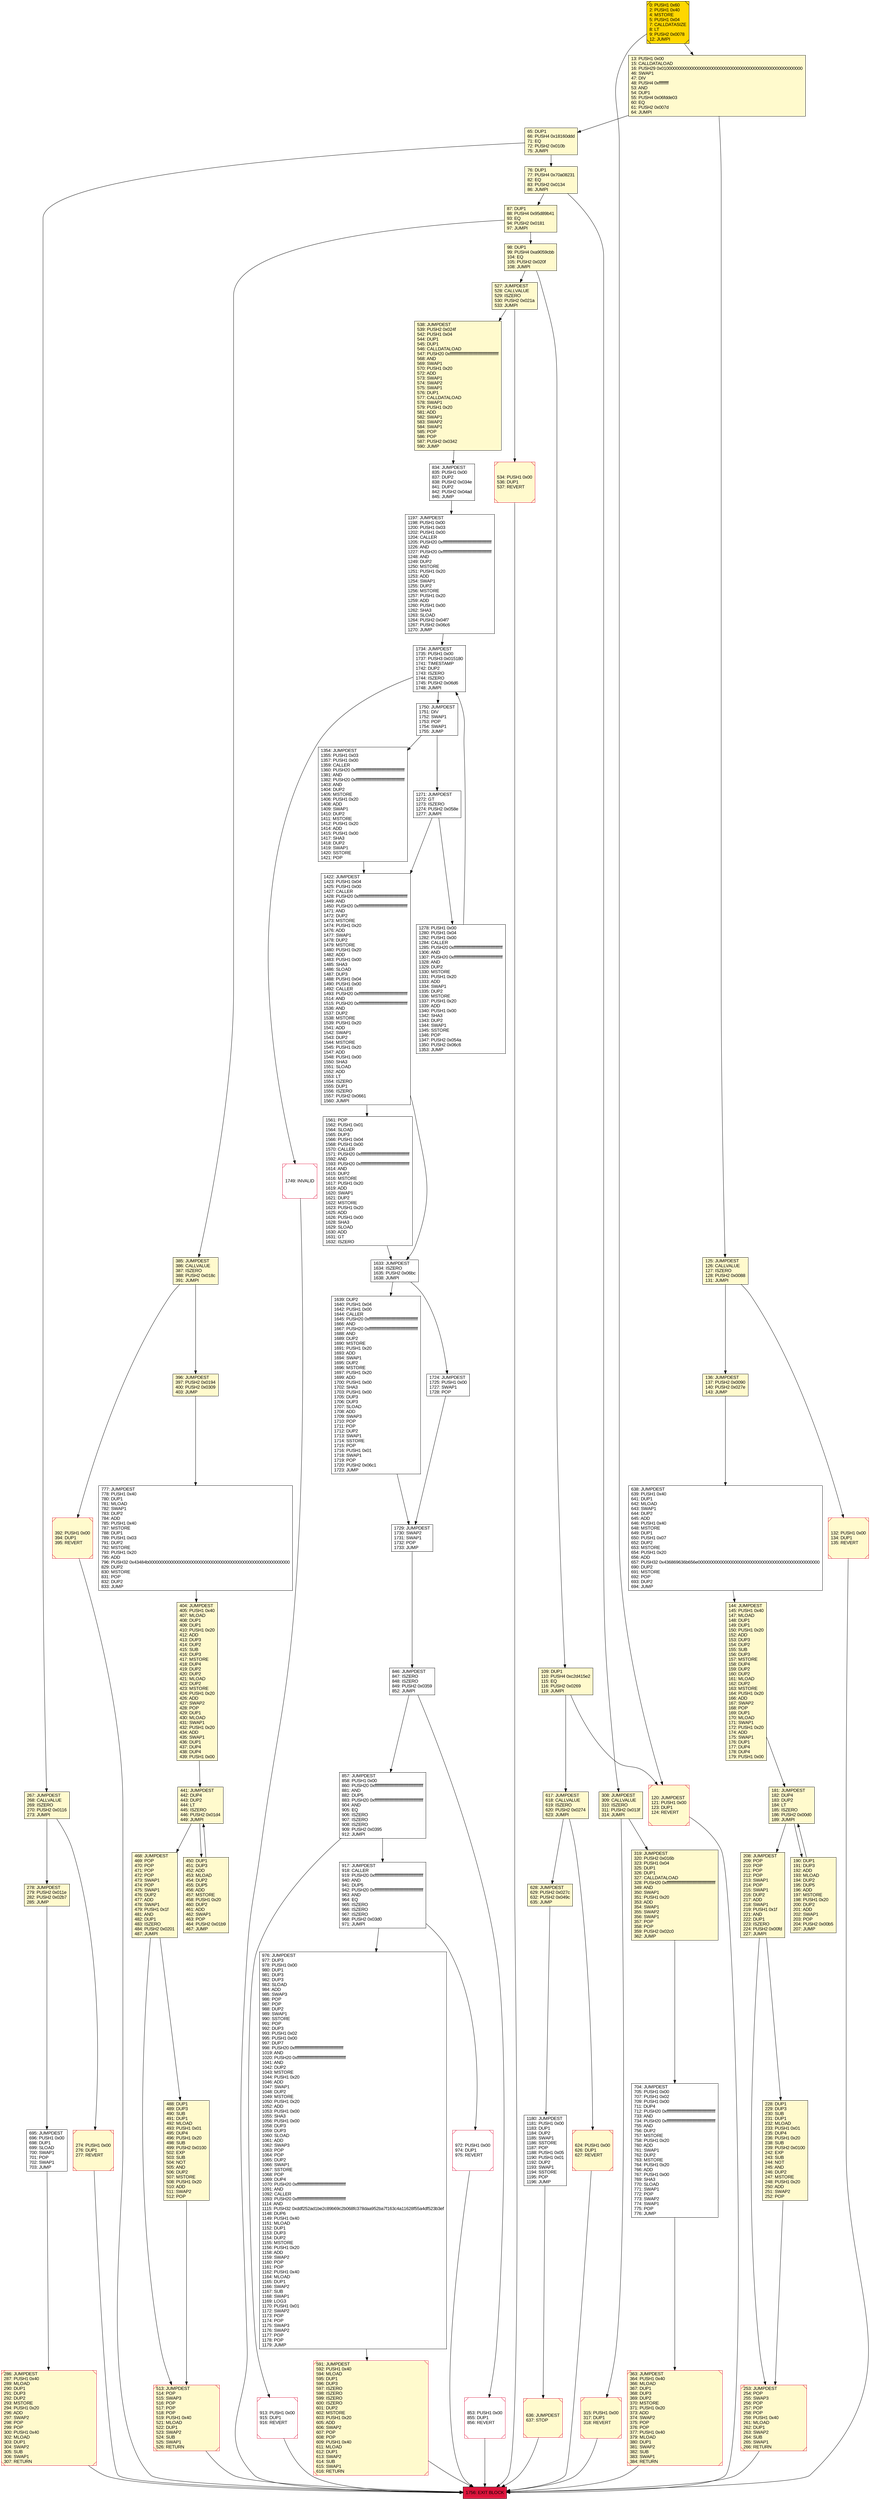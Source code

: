 digraph G {
bgcolor=transparent rankdir=UD;
node [shape=box style=filled color=black fillcolor=white fontname=arial fontcolor=black];
181 [label="181: JUMPDEST\l182: DUP4\l183: DUP2\l184: LT\l185: ISZERO\l186: PUSH2 0x00d0\l189: JUMPI\l" fillcolor=lemonchiffon ];
777 [label="777: JUMPDEST\l778: PUSH1 0x40\l780: DUP1\l781: MLOAD\l782: SWAP1\l783: DUP2\l784: ADD\l785: PUSH1 0x40\l787: MSTORE\l788: DUP1\l789: PUSH1 0x03\l791: DUP2\l792: MSTORE\l793: PUSH1 0x20\l795: ADD\l796: PUSH32 0x43484b0000000000000000000000000000000000000000000000000000000000\l829: DUP2\l830: MSTORE\l831: POP\l832: DUP2\l833: JUMP\l" ];
628 [label="628: JUMPDEST\l629: PUSH2 0x027c\l632: PUSH2 0x049c\l635: JUMP\l" fillcolor=lemonchiffon ];
125 [label="125: JUMPDEST\l126: CALLVALUE\l127: ISZERO\l128: PUSH2 0x0088\l131: JUMPI\l" fillcolor=lemonchiffon ];
1197 [label="1197: JUMPDEST\l1198: PUSH1 0x00\l1200: PUSH1 0x03\l1202: PUSH1 0x00\l1204: CALLER\l1205: PUSH20 0xffffffffffffffffffffffffffffffffffffffff\l1226: AND\l1227: PUSH20 0xffffffffffffffffffffffffffffffffffffffff\l1248: AND\l1249: DUP2\l1250: MSTORE\l1251: PUSH1 0x20\l1253: ADD\l1254: SWAP1\l1255: DUP2\l1256: MSTORE\l1257: PUSH1 0x20\l1259: ADD\l1260: PUSH1 0x00\l1262: SHA3\l1263: SLOAD\l1264: PUSH2 0x04f7\l1267: PUSH2 0x06c6\l1270: JUMP\l" ];
917 [label="917: JUMPDEST\l918: CALLER\l919: PUSH20 0xffffffffffffffffffffffffffffffffffffffff\l940: AND\l941: DUP5\l942: PUSH20 0xffffffffffffffffffffffffffffffffffffffff\l963: AND\l964: EQ\l965: ISZERO\l966: ISZERO\l967: ISZERO\l968: PUSH2 0x03d0\l971: JUMPI\l" ];
846 [label="846: JUMPDEST\l847: ISZERO\l848: ISZERO\l849: PUSH2 0x0359\l852: JUMPI\l" ];
857 [label="857: JUMPDEST\l858: PUSH1 0x00\l860: PUSH20 0xffffffffffffffffffffffffffffffffffffffff\l881: AND\l882: DUP5\l883: PUSH20 0xffffffffffffffffffffffffffffffffffffffff\l904: AND\l905: EQ\l906: ISZERO\l907: ISZERO\l908: ISZERO\l909: PUSH2 0x0395\l912: JUMPI\l" ];
98 [label="98: DUP1\l99: PUSH4 0xa9059cbb\l104: EQ\l105: PUSH2 0x020f\l108: JUMPI\l" fillcolor=lemonchiffon ];
513 [label="513: JUMPDEST\l514: POP\l515: SWAP3\l516: POP\l517: POP\l518: POP\l519: PUSH1 0x40\l521: MLOAD\l522: DUP1\l523: SWAP2\l524: SUB\l525: SWAP1\l526: RETURN\l" fillcolor=lemonchiffon shape=Msquare color=crimson ];
1633 [label="1633: JUMPDEST\l1634: ISZERO\l1635: PUSH2 0x06bc\l1638: JUMPI\l" ];
315 [label="315: PUSH1 0x00\l317: DUP1\l318: REVERT\l" fillcolor=lemonchiffon shape=Msquare color=crimson ];
695 [label="695: JUMPDEST\l696: PUSH1 0x00\l698: DUP1\l699: SLOAD\l700: SWAP1\l701: POP\l702: SWAP1\l703: JUMP\l" ];
144 [label="144: JUMPDEST\l145: PUSH1 0x40\l147: MLOAD\l148: DUP1\l149: DUP1\l150: PUSH1 0x20\l152: ADD\l153: DUP3\l154: DUP2\l155: SUB\l156: DUP3\l157: MSTORE\l158: DUP4\l159: DUP2\l160: DUP2\l161: MLOAD\l162: DUP2\l163: MSTORE\l164: PUSH1 0x20\l166: ADD\l167: SWAP2\l168: POP\l169: DUP1\l170: MLOAD\l171: SWAP1\l172: PUSH1 0x20\l174: ADD\l175: SWAP1\l176: DUP1\l177: DUP4\l178: DUP4\l179: PUSH1 0x00\l" fillcolor=lemonchiffon ];
109 [label="109: DUP1\l110: PUSH4 0xc2d415e2\l115: EQ\l116: PUSH2 0x0269\l119: JUMPI\l" fillcolor=lemonchiffon ];
404 [label="404: JUMPDEST\l405: PUSH1 0x40\l407: MLOAD\l408: DUP1\l409: DUP1\l410: PUSH1 0x20\l412: ADD\l413: DUP3\l414: DUP2\l415: SUB\l416: DUP3\l417: MSTORE\l418: DUP4\l419: DUP2\l420: DUP2\l421: MLOAD\l422: DUP2\l423: MSTORE\l424: PUSH1 0x20\l426: ADD\l427: SWAP2\l428: POP\l429: DUP1\l430: MLOAD\l431: SWAP1\l432: PUSH1 0x20\l434: ADD\l435: SWAP1\l436: DUP1\l437: DUP4\l438: DUP4\l439: PUSH1 0x00\l" fillcolor=lemonchiffon ];
132 [label="132: PUSH1 0x00\l134: DUP1\l135: REVERT\l" fillcolor=lemonchiffon shape=Msquare color=crimson ];
1729 [label="1729: JUMPDEST\l1730: SWAP2\l1731: SWAP1\l1732: POP\l1733: JUMP\l" ];
976 [label="976: JUMPDEST\l977: DUP3\l978: PUSH1 0x00\l980: DUP1\l981: DUP3\l982: DUP3\l983: SLOAD\l984: ADD\l985: SWAP3\l986: POP\l987: POP\l988: DUP2\l989: SWAP1\l990: SSTORE\l991: POP\l992: DUP3\l993: PUSH1 0x02\l995: PUSH1 0x00\l997: DUP7\l998: PUSH20 0xffffffffffffffffffffffffffffffffffffffff\l1019: AND\l1020: PUSH20 0xffffffffffffffffffffffffffffffffffffffff\l1041: AND\l1042: DUP2\l1043: MSTORE\l1044: PUSH1 0x20\l1046: ADD\l1047: SWAP1\l1048: DUP2\l1049: MSTORE\l1050: PUSH1 0x20\l1052: ADD\l1053: PUSH1 0x00\l1055: SHA3\l1056: PUSH1 0x00\l1058: DUP3\l1059: DUP3\l1060: SLOAD\l1061: ADD\l1062: SWAP3\l1063: POP\l1064: POP\l1065: DUP2\l1066: SWAP1\l1067: SSTORE\l1068: POP\l1069: DUP4\l1070: PUSH20 0xffffffffffffffffffffffffffffffffffffffff\l1091: AND\l1092: CALLER\l1093: PUSH20 0xffffffffffffffffffffffffffffffffffffffff\l1114: AND\l1115: PUSH32 0xddf252ad1be2c89b69c2b068fc378daa952ba7f163c4a11628f55a4df523b3ef\l1148: DUP6\l1149: PUSH1 0x40\l1151: MLOAD\l1152: DUP1\l1153: DUP3\l1154: DUP2\l1155: MSTORE\l1156: PUSH1 0x20\l1158: ADD\l1159: SWAP2\l1160: POP\l1161: POP\l1162: PUSH1 0x40\l1164: MLOAD\l1165: DUP1\l1166: SWAP2\l1167: SUB\l1168: SWAP1\l1169: LOG3\l1170: PUSH1 0x01\l1172: SWAP2\l1173: POP\l1174: POP\l1175: SWAP3\l1176: SWAP2\l1177: POP\l1178: POP\l1179: JUMP\l" ];
392 [label="392: PUSH1 0x00\l394: DUP1\l395: REVERT\l" fillcolor=lemonchiffon shape=Msquare color=crimson ];
441 [label="441: JUMPDEST\l442: DUP4\l443: DUP2\l444: LT\l445: ISZERO\l446: PUSH2 0x01d4\l449: JUMPI\l" fillcolor=lemonchiffon ];
286 [label="286: JUMPDEST\l287: PUSH1 0x40\l289: MLOAD\l290: DUP1\l291: DUP3\l292: DUP2\l293: MSTORE\l294: PUSH1 0x20\l296: ADD\l297: SWAP2\l298: POP\l299: POP\l300: PUSH1 0x40\l302: MLOAD\l303: DUP1\l304: SWAP2\l305: SUB\l306: SWAP1\l307: RETURN\l" fillcolor=lemonchiffon shape=Msquare color=crimson ];
190 [label="190: DUP1\l191: DUP3\l192: ADD\l193: MLOAD\l194: DUP2\l195: DUP5\l196: ADD\l197: MSTORE\l198: PUSH1 0x20\l200: DUP2\l201: ADD\l202: SWAP1\l203: POP\l204: PUSH2 0x00b5\l207: JUMP\l" fillcolor=lemonchiffon ];
913 [label="913: PUSH1 0x00\l915: DUP1\l916: REVERT\l" shape=Msquare color=crimson ];
274 [label="274: PUSH1 0x00\l276: DUP1\l277: REVERT\l" fillcolor=lemonchiffon shape=Msquare color=crimson ];
834 [label="834: JUMPDEST\l835: PUSH1 0x00\l837: DUP2\l838: PUSH2 0x034e\l841: DUP2\l842: PUSH2 0x04ad\l845: JUMP\l" ];
704 [label="704: JUMPDEST\l705: PUSH1 0x00\l707: PUSH1 0x02\l709: PUSH1 0x00\l711: DUP4\l712: PUSH20 0xffffffffffffffffffffffffffffffffffffffff\l733: AND\l734: PUSH20 0xffffffffffffffffffffffffffffffffffffffff\l755: AND\l756: DUP2\l757: MSTORE\l758: PUSH1 0x20\l760: ADD\l761: SWAP1\l762: DUP2\l763: MSTORE\l764: PUSH1 0x20\l766: ADD\l767: PUSH1 0x00\l769: SHA3\l770: SLOAD\l771: SWAP1\l772: POP\l773: SWAP2\l774: SWAP1\l775: POP\l776: JUMP\l" ];
468 [label="468: JUMPDEST\l469: POP\l470: POP\l471: POP\l472: POP\l473: SWAP1\l474: POP\l475: SWAP1\l476: DUP2\l477: ADD\l478: SWAP1\l479: PUSH1 0x1f\l481: AND\l482: DUP1\l483: ISZERO\l484: PUSH2 0x0201\l487: JUMPI\l" fillcolor=lemonchiffon ];
534 [label="534: PUSH1 0x00\l536: DUP1\l537: REVERT\l" fillcolor=lemonchiffon shape=Msquare color=crimson ];
13 [label="13: PUSH1 0x00\l15: CALLDATALOAD\l16: PUSH29 0x0100000000000000000000000000000000000000000000000000000000\l46: SWAP1\l47: DIV\l48: PUSH4 0xffffffff\l53: AND\l54: DUP1\l55: PUSH4 0x06fdde03\l60: EQ\l61: PUSH2 0x007d\l64: JUMPI\l" fillcolor=lemonchiffon ];
1422 [label="1422: JUMPDEST\l1423: PUSH1 0x04\l1425: PUSH1 0x00\l1427: CALLER\l1428: PUSH20 0xffffffffffffffffffffffffffffffffffffffff\l1449: AND\l1450: PUSH20 0xffffffffffffffffffffffffffffffffffffffff\l1471: AND\l1472: DUP2\l1473: MSTORE\l1474: PUSH1 0x20\l1476: ADD\l1477: SWAP1\l1478: DUP2\l1479: MSTORE\l1480: PUSH1 0x20\l1482: ADD\l1483: PUSH1 0x00\l1485: SHA3\l1486: SLOAD\l1487: DUP3\l1488: PUSH1 0x04\l1490: PUSH1 0x00\l1492: CALLER\l1493: PUSH20 0xffffffffffffffffffffffffffffffffffffffff\l1514: AND\l1515: PUSH20 0xffffffffffffffffffffffffffffffffffffffff\l1536: AND\l1537: DUP2\l1538: MSTORE\l1539: PUSH1 0x20\l1541: ADD\l1542: SWAP1\l1543: DUP2\l1544: MSTORE\l1545: PUSH1 0x20\l1547: ADD\l1548: PUSH1 0x00\l1550: SHA3\l1551: SLOAD\l1552: ADD\l1553: LT\l1554: ISZERO\l1555: DUP1\l1556: ISZERO\l1557: PUSH2 0x0661\l1560: JUMPI\l" ];
1734 [label="1734: JUMPDEST\l1735: PUSH1 0x00\l1737: PUSH3 0x015180\l1741: TIMESTAMP\l1742: DUP2\l1743: ISZERO\l1744: ISZERO\l1745: PUSH2 0x06d6\l1748: JUMPI\l" ];
136 [label="136: JUMPDEST\l137: PUSH2 0x0090\l140: PUSH2 0x027e\l143: JUMP\l" fillcolor=lemonchiffon ];
396 [label="396: JUMPDEST\l397: PUSH2 0x0194\l400: PUSH2 0x0309\l403: JUMP\l" fillcolor=lemonchiffon ];
538 [label="538: JUMPDEST\l539: PUSH2 0x024f\l542: PUSH1 0x04\l544: DUP1\l545: DUP1\l546: CALLDATALOAD\l547: PUSH20 0xffffffffffffffffffffffffffffffffffffffff\l568: AND\l569: SWAP1\l570: PUSH1 0x20\l572: ADD\l573: SWAP1\l574: SWAP2\l575: SWAP1\l576: DUP1\l577: CALLDATALOAD\l578: SWAP1\l579: PUSH1 0x20\l581: ADD\l582: SWAP1\l583: SWAP2\l584: SWAP1\l585: POP\l586: POP\l587: PUSH2 0x0342\l590: JUMP\l" fillcolor=lemonchiffon ];
1278 [label="1278: PUSH1 0x00\l1280: PUSH1 0x04\l1282: PUSH1 0x00\l1284: CALLER\l1285: PUSH20 0xffffffffffffffffffffffffffffffffffffffff\l1306: AND\l1307: PUSH20 0xffffffffffffffffffffffffffffffffffffffff\l1328: AND\l1329: DUP2\l1330: MSTORE\l1331: PUSH1 0x20\l1333: ADD\l1334: SWAP1\l1335: DUP2\l1336: MSTORE\l1337: PUSH1 0x20\l1339: ADD\l1340: PUSH1 0x00\l1342: SHA3\l1343: DUP2\l1344: SWAP1\l1345: SSTORE\l1346: POP\l1347: PUSH2 0x054a\l1350: PUSH2 0x06c6\l1353: JUMP\l" ];
1271 [label="1271: JUMPDEST\l1272: GT\l1273: ISZERO\l1274: PUSH2 0x058e\l1277: JUMPI\l" ];
1639 [label="1639: DUP2\l1640: PUSH1 0x04\l1642: PUSH1 0x00\l1644: CALLER\l1645: PUSH20 0xffffffffffffffffffffffffffffffffffffffff\l1666: AND\l1667: PUSH20 0xffffffffffffffffffffffffffffffffffffffff\l1688: AND\l1689: DUP2\l1690: MSTORE\l1691: PUSH1 0x20\l1693: ADD\l1694: SWAP1\l1695: DUP2\l1696: MSTORE\l1697: PUSH1 0x20\l1699: ADD\l1700: PUSH1 0x00\l1702: SHA3\l1703: PUSH1 0x00\l1705: DUP3\l1706: DUP3\l1707: SLOAD\l1708: ADD\l1709: SWAP3\l1710: POP\l1711: POP\l1712: DUP2\l1713: SWAP1\l1714: SSTORE\l1715: POP\l1716: PUSH1 0x01\l1718: SWAP1\l1719: POP\l1720: PUSH2 0x06c1\l1723: JUMP\l" ];
1354 [label="1354: JUMPDEST\l1355: PUSH1 0x03\l1357: PUSH1 0x00\l1359: CALLER\l1360: PUSH20 0xffffffffffffffffffffffffffffffffffffffff\l1381: AND\l1382: PUSH20 0xffffffffffffffffffffffffffffffffffffffff\l1403: AND\l1404: DUP2\l1405: MSTORE\l1406: PUSH1 0x20\l1408: ADD\l1409: SWAP1\l1410: DUP2\l1411: MSTORE\l1412: PUSH1 0x20\l1414: ADD\l1415: PUSH1 0x00\l1417: SHA3\l1418: DUP2\l1419: SWAP1\l1420: SSTORE\l1421: POP\l" ];
450 [label="450: DUP1\l451: DUP3\l452: ADD\l453: MLOAD\l454: DUP2\l455: DUP5\l456: ADD\l457: MSTORE\l458: PUSH1 0x20\l460: DUP2\l461: ADD\l462: SWAP1\l463: POP\l464: PUSH2 0x01b9\l467: JUMP\l" fillcolor=lemonchiffon ];
1750 [label="1750: JUMPDEST\l1751: DIV\l1752: SWAP1\l1753: POP\l1754: SWAP1\l1755: JUMP\l" ];
624 [label="624: PUSH1 0x00\l626: DUP1\l627: REVERT\l" fillcolor=lemonchiffon shape=Msquare color=crimson ];
363 [label="363: JUMPDEST\l364: PUSH1 0x40\l366: MLOAD\l367: DUP1\l368: DUP3\l369: DUP2\l370: MSTORE\l371: PUSH1 0x20\l373: ADD\l374: SWAP2\l375: POP\l376: POP\l377: PUSH1 0x40\l379: MLOAD\l380: DUP1\l381: SWAP2\l382: SUB\l383: SWAP1\l384: RETURN\l" fillcolor=lemonchiffon shape=Msquare color=crimson ];
1756 [label="1756: EXIT BLOCK\l" fillcolor=crimson ];
308 [label="308: JUMPDEST\l309: CALLVALUE\l310: ISZERO\l311: PUSH2 0x013f\l314: JUMPI\l" fillcolor=lemonchiffon ];
617 [label="617: JUMPDEST\l618: CALLVALUE\l619: ISZERO\l620: PUSH2 0x0274\l623: JUMPI\l" fillcolor=lemonchiffon ];
278 [label="278: JUMPDEST\l279: PUSH2 0x011e\l282: PUSH2 0x02b7\l285: JUMP\l" fillcolor=lemonchiffon ];
488 [label="488: DUP1\l489: DUP3\l490: SUB\l491: DUP1\l492: MLOAD\l493: PUSH1 0x01\l495: DUP4\l496: PUSH1 0x20\l498: SUB\l499: PUSH2 0x0100\l502: EXP\l503: SUB\l504: NOT\l505: AND\l506: DUP2\l507: MSTORE\l508: PUSH1 0x20\l510: ADD\l511: SWAP2\l512: POP\l" fillcolor=lemonchiffon ];
638 [label="638: JUMPDEST\l639: PUSH1 0x40\l641: DUP1\l642: MLOAD\l643: SWAP1\l644: DUP2\l645: ADD\l646: PUSH1 0x40\l648: MSTORE\l649: DUP1\l650: PUSH1 0x07\l652: DUP2\l653: MSTORE\l654: PUSH1 0x20\l656: ADD\l657: PUSH32 0x436869636b656e00000000000000000000000000000000000000000000000000\l690: DUP2\l691: MSTORE\l692: POP\l693: DUP2\l694: JUMP\l" ];
253 [label="253: JUMPDEST\l254: POP\l255: SWAP3\l256: POP\l257: POP\l258: POP\l259: PUSH1 0x40\l261: MLOAD\l262: DUP1\l263: SWAP2\l264: SUB\l265: SWAP1\l266: RETURN\l" fillcolor=lemonchiffon shape=Msquare color=crimson ];
76 [label="76: DUP1\l77: PUSH4 0x70a08231\l82: EQ\l83: PUSH2 0x0134\l86: JUMPI\l" fillcolor=lemonchiffon ];
636 [label="636: JUMPDEST\l637: STOP\l" fillcolor=lemonchiffon shape=Msquare color=crimson ];
65 [label="65: DUP1\l66: PUSH4 0x18160ddd\l71: EQ\l72: PUSH2 0x010b\l75: JUMPI\l" fillcolor=lemonchiffon ];
1749 [label="1749: INVALID\l" shape=Msquare color=crimson ];
972 [label="972: PUSH1 0x00\l974: DUP1\l975: REVERT\l" shape=Msquare color=crimson ];
1180 [label="1180: JUMPDEST\l1181: PUSH1 0x00\l1183: DUP1\l1184: DUP2\l1185: SWAP1\l1186: SSTORE\l1187: POP\l1188: PUSH1 0x05\l1190: PUSH1 0x01\l1192: DUP2\l1193: SWAP1\l1194: SSTORE\l1195: POP\l1196: JUMP\l" ];
228 [label="228: DUP1\l229: DUP3\l230: SUB\l231: DUP1\l232: MLOAD\l233: PUSH1 0x01\l235: DUP4\l236: PUSH1 0x20\l238: SUB\l239: PUSH2 0x0100\l242: EXP\l243: SUB\l244: NOT\l245: AND\l246: DUP2\l247: MSTORE\l248: PUSH1 0x20\l250: ADD\l251: SWAP2\l252: POP\l" fillcolor=lemonchiffon ];
0 [label="0: PUSH1 0x60\l2: PUSH1 0x40\l4: MSTORE\l5: PUSH1 0x04\l7: CALLDATASIZE\l8: LT\l9: PUSH2 0x0078\l12: JUMPI\l" fillcolor=lemonchiffon shape=Msquare fillcolor=gold ];
208 [label="208: JUMPDEST\l209: POP\l210: POP\l211: POP\l212: POP\l213: SWAP1\l214: POP\l215: SWAP1\l216: DUP2\l217: ADD\l218: SWAP1\l219: PUSH1 0x1f\l221: AND\l222: DUP1\l223: ISZERO\l224: PUSH2 0x00fd\l227: JUMPI\l" fillcolor=lemonchiffon ];
385 [label="385: JUMPDEST\l386: CALLVALUE\l387: ISZERO\l388: PUSH2 0x018c\l391: JUMPI\l" fillcolor=lemonchiffon ];
319 [label="319: JUMPDEST\l320: PUSH2 0x016b\l323: PUSH1 0x04\l325: DUP1\l326: DUP1\l327: CALLDATALOAD\l328: PUSH20 0xffffffffffffffffffffffffffffffffffffffff\l349: AND\l350: SWAP1\l351: PUSH1 0x20\l353: ADD\l354: SWAP1\l355: SWAP2\l356: SWAP1\l357: POP\l358: POP\l359: PUSH2 0x02c0\l362: JUMP\l" fillcolor=lemonchiffon ];
591 [label="591: JUMPDEST\l592: PUSH1 0x40\l594: MLOAD\l595: DUP1\l596: DUP3\l597: ISZERO\l598: ISZERO\l599: ISZERO\l600: ISZERO\l601: DUP2\l602: MSTORE\l603: PUSH1 0x20\l605: ADD\l606: SWAP2\l607: POP\l608: POP\l609: PUSH1 0x40\l611: MLOAD\l612: DUP1\l613: SWAP2\l614: SUB\l615: SWAP1\l616: RETURN\l" fillcolor=lemonchiffon shape=Msquare color=crimson ];
853 [label="853: PUSH1 0x00\l855: DUP1\l856: REVERT\l" shape=Msquare color=crimson ];
267 [label="267: JUMPDEST\l268: CALLVALUE\l269: ISZERO\l270: PUSH2 0x0116\l273: JUMPI\l" fillcolor=lemonchiffon ];
87 [label="87: DUP1\l88: PUSH4 0x95d89b41\l93: EQ\l94: PUSH2 0x0181\l97: JUMPI\l" fillcolor=lemonchiffon ];
527 [label="527: JUMPDEST\l528: CALLVALUE\l529: ISZERO\l530: PUSH2 0x021a\l533: JUMPI\l" fillcolor=lemonchiffon ];
1561 [label="1561: POP\l1562: PUSH1 0x01\l1564: SLOAD\l1565: DUP3\l1566: PUSH1 0x04\l1568: PUSH1 0x00\l1570: CALLER\l1571: PUSH20 0xffffffffffffffffffffffffffffffffffffffff\l1592: AND\l1593: PUSH20 0xffffffffffffffffffffffffffffffffffffffff\l1614: AND\l1615: DUP2\l1616: MSTORE\l1617: PUSH1 0x20\l1619: ADD\l1620: SWAP1\l1621: DUP2\l1622: MSTORE\l1623: PUSH1 0x20\l1625: ADD\l1626: PUSH1 0x00\l1628: SHA3\l1629: SLOAD\l1630: ADD\l1631: GT\l1632: ISZERO\l" ];
1724 [label="1724: JUMPDEST\l1725: PUSH1 0x00\l1727: SWAP1\l1728: POP\l" ];
120 [label="120: JUMPDEST\l121: PUSH1 0x00\l123: DUP1\l124: REVERT\l" fillcolor=lemonchiffon shape=Msquare color=crimson ];
846 -> 857;
363 -> 1756;
87 -> 385;
1180 -> 636;
1271 -> 1278;
404 -> 441;
228 -> 253;
0 -> 120;
65 -> 76;
624 -> 1756;
617 -> 624;
76 -> 87;
208 -> 253;
1750 -> 1271;
441 -> 468;
1750 -> 1354;
65 -> 267;
208 -> 228;
857 -> 917;
857 -> 913;
120 -> 1756;
144 -> 181;
1422 -> 1633;
136 -> 638;
777 -> 404;
853 -> 1756;
917 -> 976;
267 -> 278;
125 -> 132;
308 -> 319;
181 -> 190;
190 -> 181;
468 -> 513;
591 -> 1756;
98 -> 109;
1197 -> 1734;
972 -> 1756;
385 -> 396;
695 -> 286;
13 -> 125;
636 -> 1756;
1729 -> 846;
1749 -> 1756;
76 -> 308;
253 -> 1756;
834 -> 1197;
527 -> 538;
396 -> 777;
278 -> 695;
1422 -> 1561;
308 -> 315;
319 -> 704;
638 -> 144;
267 -> 274;
513 -> 1756;
315 -> 1756;
0 -> 13;
125 -> 136;
527 -> 534;
13 -> 65;
1633 -> 1639;
617 -> 628;
976 -> 591;
468 -> 488;
1734 -> 1749;
385 -> 392;
1724 -> 1729;
109 -> 120;
628 -> 1180;
917 -> 972;
1561 -> 1633;
846 -> 853;
87 -> 98;
1633 -> 1724;
441 -> 450;
450 -> 441;
98 -> 527;
534 -> 1756;
913 -> 1756;
1639 -> 1729;
704 -> 363;
274 -> 1756;
1734 -> 1750;
181 -> 208;
286 -> 1756;
1354 -> 1422;
392 -> 1756;
538 -> 834;
132 -> 1756;
488 -> 513;
1278 -> 1734;
109 -> 617;
1271 -> 1422;
}
